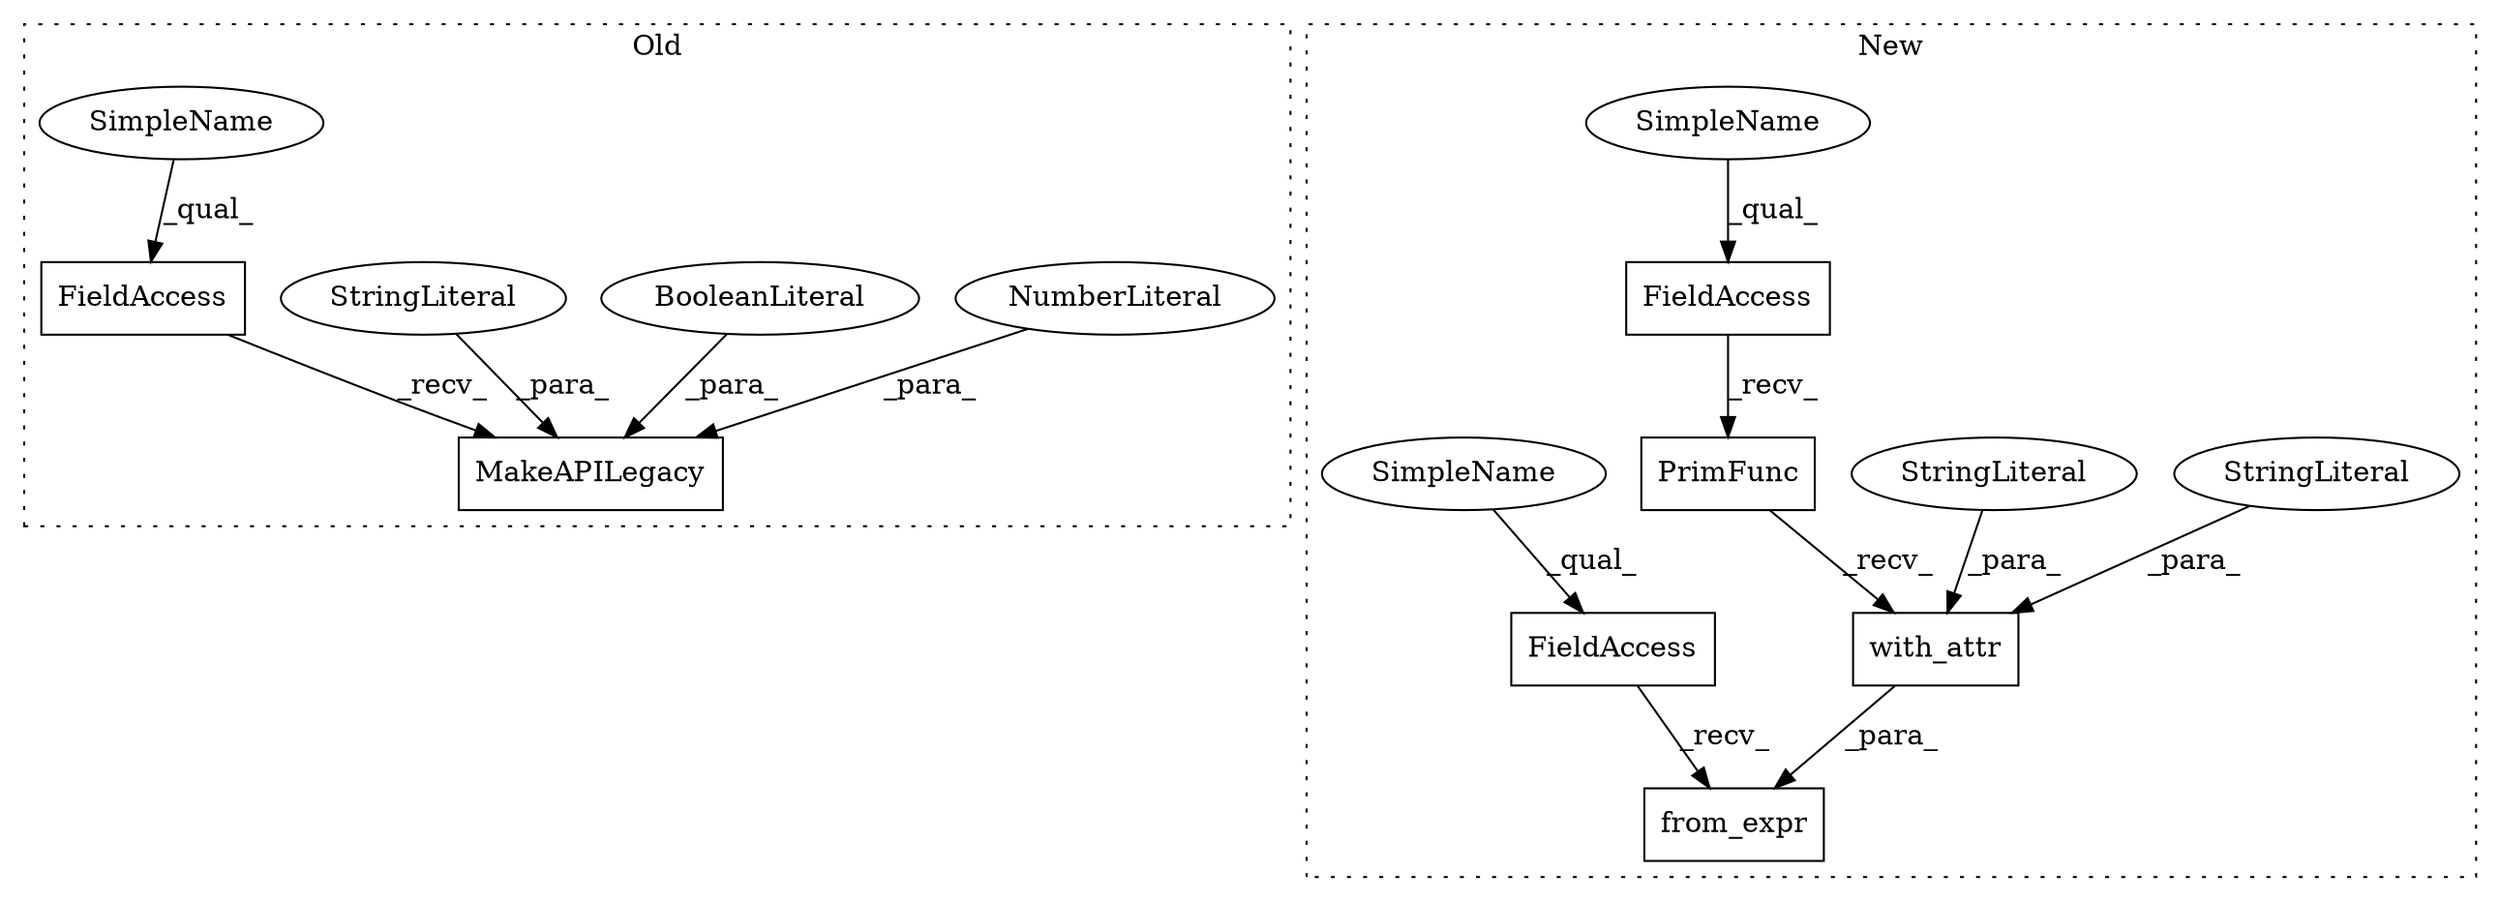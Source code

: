 digraph G {
subgraph cluster0 {
1 [label="MakeAPILegacy" a="32" s="2139,2185" l="14,1" shape="box"];
3 [label="NumberLiteral" a="34" s="2179" l="1" shape="ellipse"];
5 [label="FieldAccess" a="22" s="2127" l="11" shape="box"];
8 [label="BooleanLiteral" a="9" s="2181" l="4" shape="ellipse"];
9 [label="StringLiteral" a="45" s="2158" l="6" shape="ellipse"];
13 [label="SimpleName" a="42" s="2127" l="3" shape="ellipse"];
label = "Old";
style="dotted";
}
subgraph cluster1 {
2 [label="from_expr" a="32" s="1769,1849" l="10,1" shape="box"];
4 [label="with_attr" a="32" s="1816,1848" l="10,1" shape="box"];
6 [label="FieldAccess" a="22" s="1756" l="12" shape="box"];
7 [label="PrimFunc" a="32" s="1787,1814" l="9,1" shape="box"];
10 [label="FieldAccess" a="22" s="1779" l="7" shape="box"];
11 [label="StringLiteral" a="45" s="1842" l="6" shape="ellipse"];
12 [label="StringLiteral" a="45" s="1826" l="15" shape="ellipse"];
14 [label="SimpleName" a="42" s="1779" l="3" shape="ellipse"];
15 [label="SimpleName" a="42" s="1756" l="3" shape="ellipse"];
label = "New";
style="dotted";
}
3 -> 1 [label="_para_"];
4 -> 2 [label="_para_"];
5 -> 1 [label="_recv_"];
6 -> 2 [label="_recv_"];
7 -> 4 [label="_recv_"];
8 -> 1 [label="_para_"];
9 -> 1 [label="_para_"];
10 -> 7 [label="_recv_"];
11 -> 4 [label="_para_"];
12 -> 4 [label="_para_"];
13 -> 5 [label="_qual_"];
14 -> 10 [label="_qual_"];
15 -> 6 [label="_qual_"];
}